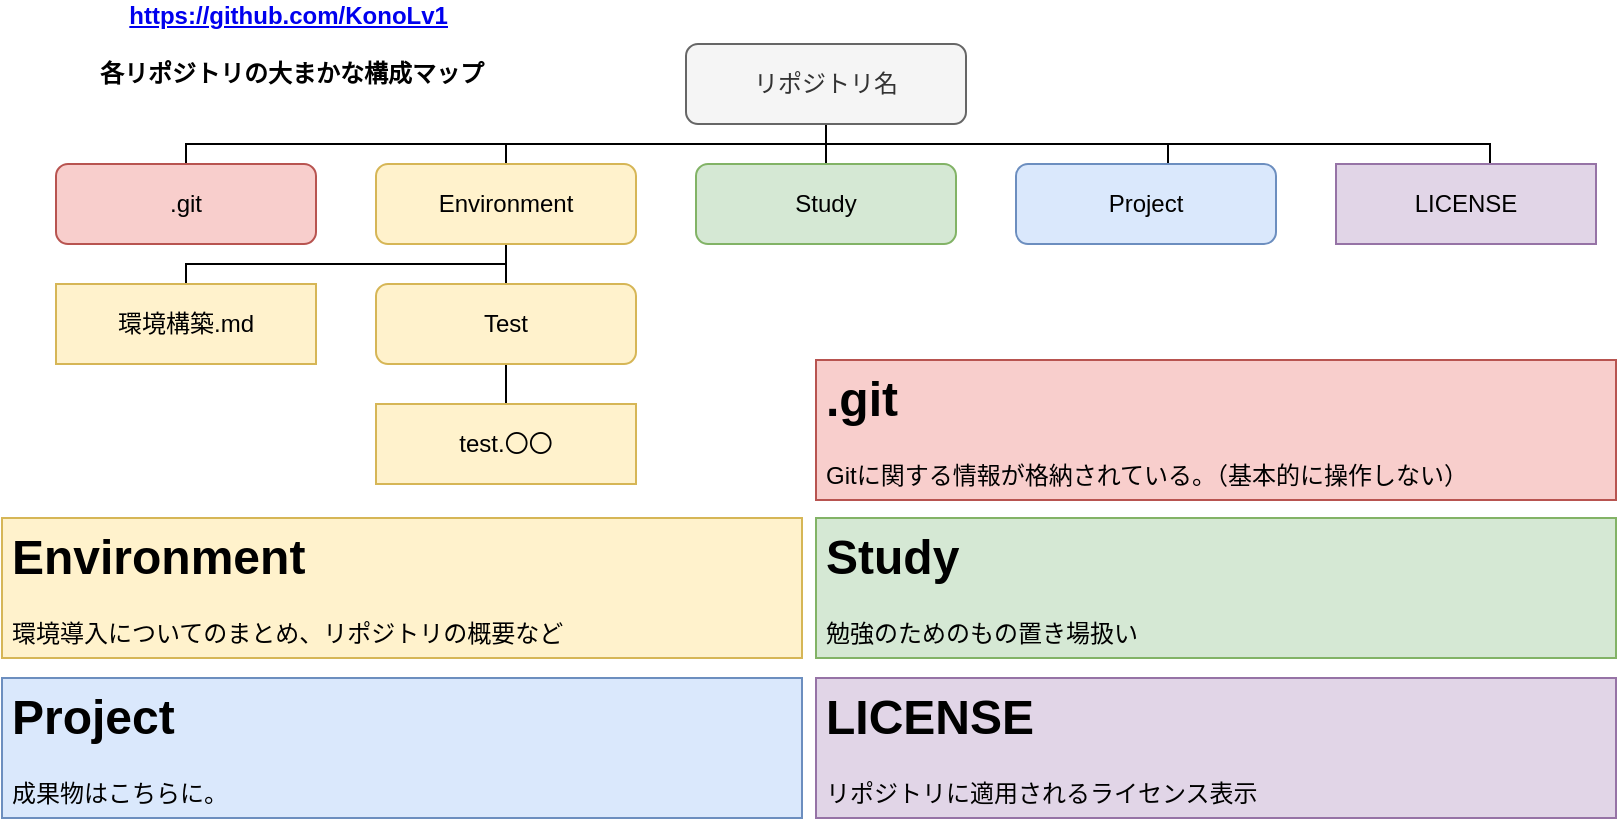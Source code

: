 <mxfile pages="1" version="11.2.3" type="device"><diagram id="Rj-5SpP81OfejN_wbD9O" name="Page-1"><mxGraphModel dx="1038" dy="501" grid="1" gridSize="10" guides="1" tooltips="1" connect="1" arrows="1" fold="1" page="1" pageScale="1" pageWidth="827" pageHeight="1169" math="0" shadow="0"><root><mxCell id="0"/><mxCell id="1" parent="0"/><mxCell id="WBFclk4CXSEy0WMaDwbt-4" style="edgeStyle=orthogonalEdgeStyle;rounded=0;orthogonalLoop=1;jettySize=auto;html=1;exitX=0.5;exitY=1;exitDx=0;exitDy=0;entryX=0.5;entryY=0;entryDx=0;entryDy=0;endArrow=none;endFill=0;" parent="1" source="WBFclk4CXSEy0WMaDwbt-2" target="WBFclk4CXSEy0WMaDwbt-3" edge="1"><mxGeometry relative="1" as="geometry"><Array as="points"><mxPoint x="343" y="90"/><mxPoint x="110" y="90"/></Array></mxGeometry></mxCell><mxCell id="WBFclk4CXSEy0WMaDwbt-6" style="edgeStyle=orthogonalEdgeStyle;rounded=0;orthogonalLoop=1;jettySize=auto;html=1;exitX=0.5;exitY=1;exitDx=0;exitDy=0;entryX=0.5;entryY=0;entryDx=0;entryDy=0;endArrow=none;endFill=0;" parent="1" source="WBFclk4CXSEy0WMaDwbt-2" target="WBFclk4CXSEy0WMaDwbt-5" edge="1"><mxGeometry relative="1" as="geometry"><Array as="points"><mxPoint x="425" y="90"/><mxPoint x="265" y="90"/></Array></mxGeometry></mxCell><mxCell id="WBFclk4CXSEy0WMaDwbt-10" style="edgeStyle=orthogonalEdgeStyle;rounded=0;orthogonalLoop=1;jettySize=auto;html=1;exitX=0.5;exitY=1;exitDx=0;exitDy=0;entryX=0.5;entryY=0;entryDx=0;entryDy=0;endArrow=none;endFill=0;" parent="1" source="WBFclk4CXSEy0WMaDwbt-2" target="WBFclk4CXSEy0WMaDwbt-8" edge="1"><mxGeometry relative="1" as="geometry"><Array as="points"><mxPoint x="343" y="90"/><mxPoint x="430" y="90"/></Array></mxGeometry></mxCell><mxCell id="WBFclk4CXSEy0WMaDwbt-13" style="edgeStyle=orthogonalEdgeStyle;rounded=0;orthogonalLoop=1;jettySize=auto;html=1;exitX=0.5;exitY=1;exitDx=0;exitDy=0;endArrow=none;endFill=0;" parent="1" source="WBFclk4CXSEy0WMaDwbt-2" target="WBFclk4CXSEy0WMaDwbt-11" edge="1"><mxGeometry relative="1" as="geometry"><Array as="points"><mxPoint x="425" y="90"/><mxPoint x="596" y="90"/></Array></mxGeometry></mxCell><mxCell id="BkWoKmktNHW9U-7uMB5a-6" style="edgeStyle=orthogonalEdgeStyle;rounded=0;orthogonalLoop=1;jettySize=auto;html=1;exitX=0.5;exitY=1;exitDx=0;exitDy=0;endArrow=none;endFill=0;" edge="1" parent="1" source="WBFclk4CXSEy0WMaDwbt-2" target="BkWoKmktNHW9U-7uMB5a-5"><mxGeometry relative="1" as="geometry"><Array as="points"><mxPoint x="425" y="90"/><mxPoint x="757" y="90"/></Array></mxGeometry></mxCell><mxCell id="WBFclk4CXSEy0WMaDwbt-2" value="リポジトリ名" style="rounded=1;whiteSpace=wrap;html=1;fillColor=#f5f5f5;strokeColor=#666666;fontColor=#333333;" parent="1" vertex="1"><mxGeometry x="355" y="40" width="140" height="40" as="geometry"/></mxCell><mxCell id="WBFclk4CXSEy0WMaDwbt-3" value=".git" style="rounded=1;whiteSpace=wrap;html=1;fillColor=#f8cecc;strokeColor=#b85450;" parent="1" vertex="1"><mxGeometry x="40" y="100" width="130" height="40" as="geometry"/></mxCell><mxCell id="WBFclk4CXSEy0WMaDwbt-9" style="edgeStyle=orthogonalEdgeStyle;rounded=0;orthogonalLoop=1;jettySize=auto;html=1;exitX=0.5;exitY=1;exitDx=0;exitDy=0;entryX=0.5;entryY=0;entryDx=0;entryDy=0;endArrow=none;endFill=0;" parent="1" source="WBFclk4CXSEy0WMaDwbt-5" target="WBFclk4CXSEy0WMaDwbt-7" edge="1"><mxGeometry relative="1" as="geometry"><Array as="points"><mxPoint x="265" y="150"/><mxPoint x="105" y="150"/></Array></mxGeometry></mxCell><mxCell id="BkWoKmktNHW9U-7uMB5a-2" style="edgeStyle=orthogonalEdgeStyle;rounded=0;orthogonalLoop=1;jettySize=auto;html=1;exitX=0.5;exitY=1;exitDx=0;exitDy=0;entryX=0.5;entryY=0;entryDx=0;entryDy=0;endArrow=none;endFill=0;" edge="1" parent="1" source="WBFclk4CXSEy0WMaDwbt-5" target="BkWoKmktNHW9U-7uMB5a-1"><mxGeometry relative="1" as="geometry"/></mxCell><mxCell id="WBFclk4CXSEy0WMaDwbt-5" value="Environment" style="rounded=1;whiteSpace=wrap;html=1;fillColor=#fff2cc;strokeColor=#d6b656;" parent="1" vertex="1"><mxGeometry x="200" y="100" width="130" height="40" as="geometry"/></mxCell><mxCell id="WBFclk4CXSEy0WMaDwbt-7" value="環境構築.md" style="rounded=0;whiteSpace=wrap;html=1;fillColor=#fff2cc;strokeColor=#d6b656;" parent="1" vertex="1"><mxGeometry x="40" y="160" width="130" height="40" as="geometry"/></mxCell><mxCell id="WBFclk4CXSEy0WMaDwbt-8" value="Study" style="rounded=1;whiteSpace=wrap;html=1;fillColor=#d5e8d4;strokeColor=#82b366;" parent="1" vertex="1"><mxGeometry x="360" y="100" width="130" height="40" as="geometry"/></mxCell><mxCell id="WBFclk4CXSEy0WMaDwbt-11" value="Project" style="rounded=1;whiteSpace=wrap;html=1;fillColor=#dae8fc;strokeColor=#6c8ebf;" parent="1" vertex="1"><mxGeometry x="520" y="100" width="130" height="40" as="geometry"/></mxCell><mxCell id="BkWoKmktNHW9U-7uMB5a-4" style="edgeStyle=orthogonalEdgeStyle;rounded=0;orthogonalLoop=1;jettySize=auto;html=1;exitX=0.5;exitY=1;exitDx=0;exitDy=0;entryX=0.5;entryY=0;entryDx=0;entryDy=0;endArrow=none;endFill=0;" edge="1" parent="1" source="BkWoKmktNHW9U-7uMB5a-1" target="BkWoKmktNHW9U-7uMB5a-3"><mxGeometry relative="1" as="geometry"/></mxCell><mxCell id="BkWoKmktNHW9U-7uMB5a-1" value="Test" style="rounded=1;whiteSpace=wrap;html=1;fillColor=#fff2cc;strokeColor=#d6b656;" vertex="1" parent="1"><mxGeometry x="200" y="160" width="130" height="40" as="geometry"/></mxCell><mxCell id="BkWoKmktNHW9U-7uMB5a-3" value="test.〇〇" style="rounded=0;whiteSpace=wrap;html=1;fillColor=#fff2cc;strokeColor=#d6b656;" vertex="1" parent="1"><mxGeometry x="200" y="220" width="130" height="40" as="geometry"/></mxCell><mxCell id="BkWoKmktNHW9U-7uMB5a-5" value="LICENSE" style="rounded=0;whiteSpace=wrap;html=1;fillColor=#e1d5e7;strokeColor=#9673a6;" vertex="1" parent="1"><mxGeometry x="680" y="100" width="130" height="40" as="geometry"/></mxCell><mxCell id="BkWoKmktNHW9U-7uMB5a-13" value="&lt;h1&gt;Study&lt;/h1&gt;&lt;p&gt;勉強のためのもの置き場扱い&lt;/p&gt;" style="text;html=1;strokeColor=#82b366;fillColor=#d5e8d4;spacing=5;spacingTop=-20;whiteSpace=wrap;overflow=hidden;rounded=0;" vertex="1" parent="1"><mxGeometry x="420" y="277" width="400" height="70" as="geometry"/></mxCell><mxCell id="BkWoKmktNHW9U-7uMB5a-14" value="&lt;h1&gt;Environment&lt;/h1&gt;&lt;p&gt;環境導入についてのまとめ、リポジトリの概要など&lt;/p&gt;" style="text;html=1;strokeColor=#d6b656;fillColor=#fff2cc;spacing=5;spacingTop=-20;whiteSpace=wrap;overflow=hidden;rounded=0;" vertex="1" parent="1"><mxGeometry x="13" y="277" width="400" height="70" as="geometry"/></mxCell><mxCell id="BkWoKmktNHW9U-7uMB5a-15" value="&lt;h1&gt;Project&lt;/h1&gt;&lt;p&gt;成果物はこちらに。&lt;/p&gt;" style="text;html=1;strokeColor=#6c8ebf;fillColor=#dae8fc;spacing=5;spacingTop=-20;whiteSpace=wrap;overflow=hidden;rounded=0;" vertex="1" parent="1"><mxGeometry x="13" y="357" width="400" height="70" as="geometry"/></mxCell><mxCell id="BkWoKmktNHW9U-7uMB5a-16" value="&lt;h1&gt;LICENSE&lt;/h1&gt;&lt;p&gt;リポジトリに適用されるライセンス表示&lt;/p&gt;" style="text;html=1;strokeColor=#9673a6;fillColor=#e1d5e7;spacing=5;spacingTop=-20;whiteSpace=wrap;overflow=hidden;rounded=0;" vertex="1" parent="1"><mxGeometry x="420" y="357" width="400" height="70" as="geometry"/></mxCell><mxCell id="BkWoKmktNHW9U-7uMB5a-17" value="&lt;h1&gt;.git&lt;/h1&gt;&lt;p&gt;Gitに関する情報が格納されている。（基本的に操作しない）&lt;/p&gt;" style="text;html=1;strokeColor=#b85450;fillColor=#f8cecc;spacing=5;spacingTop=-20;whiteSpace=wrap;overflow=hidden;rounded=0;" vertex="1" parent="1"><mxGeometry x="420" y="198" width="400" height="70" as="geometry"/></mxCell><mxCell id="BkWoKmktNHW9U-7uMB5a-18" value="&lt;a href=&quot;https://github.com/KonoLv1&quot;&gt;https://github.com/KonoLv1&lt;/a&gt;&amp;nbsp;&lt;br&gt;&lt;br&gt;各リポジトリの大まかな構成マップ" style="text;html=1;strokeColor=none;fillColor=none;align=center;verticalAlign=middle;whiteSpace=wrap;rounded=0;fontStyle=1" vertex="1" parent="1"><mxGeometry x="13" y="30" width="290" height="20" as="geometry"/></mxCell></root></mxGraphModel></diagram></mxfile>